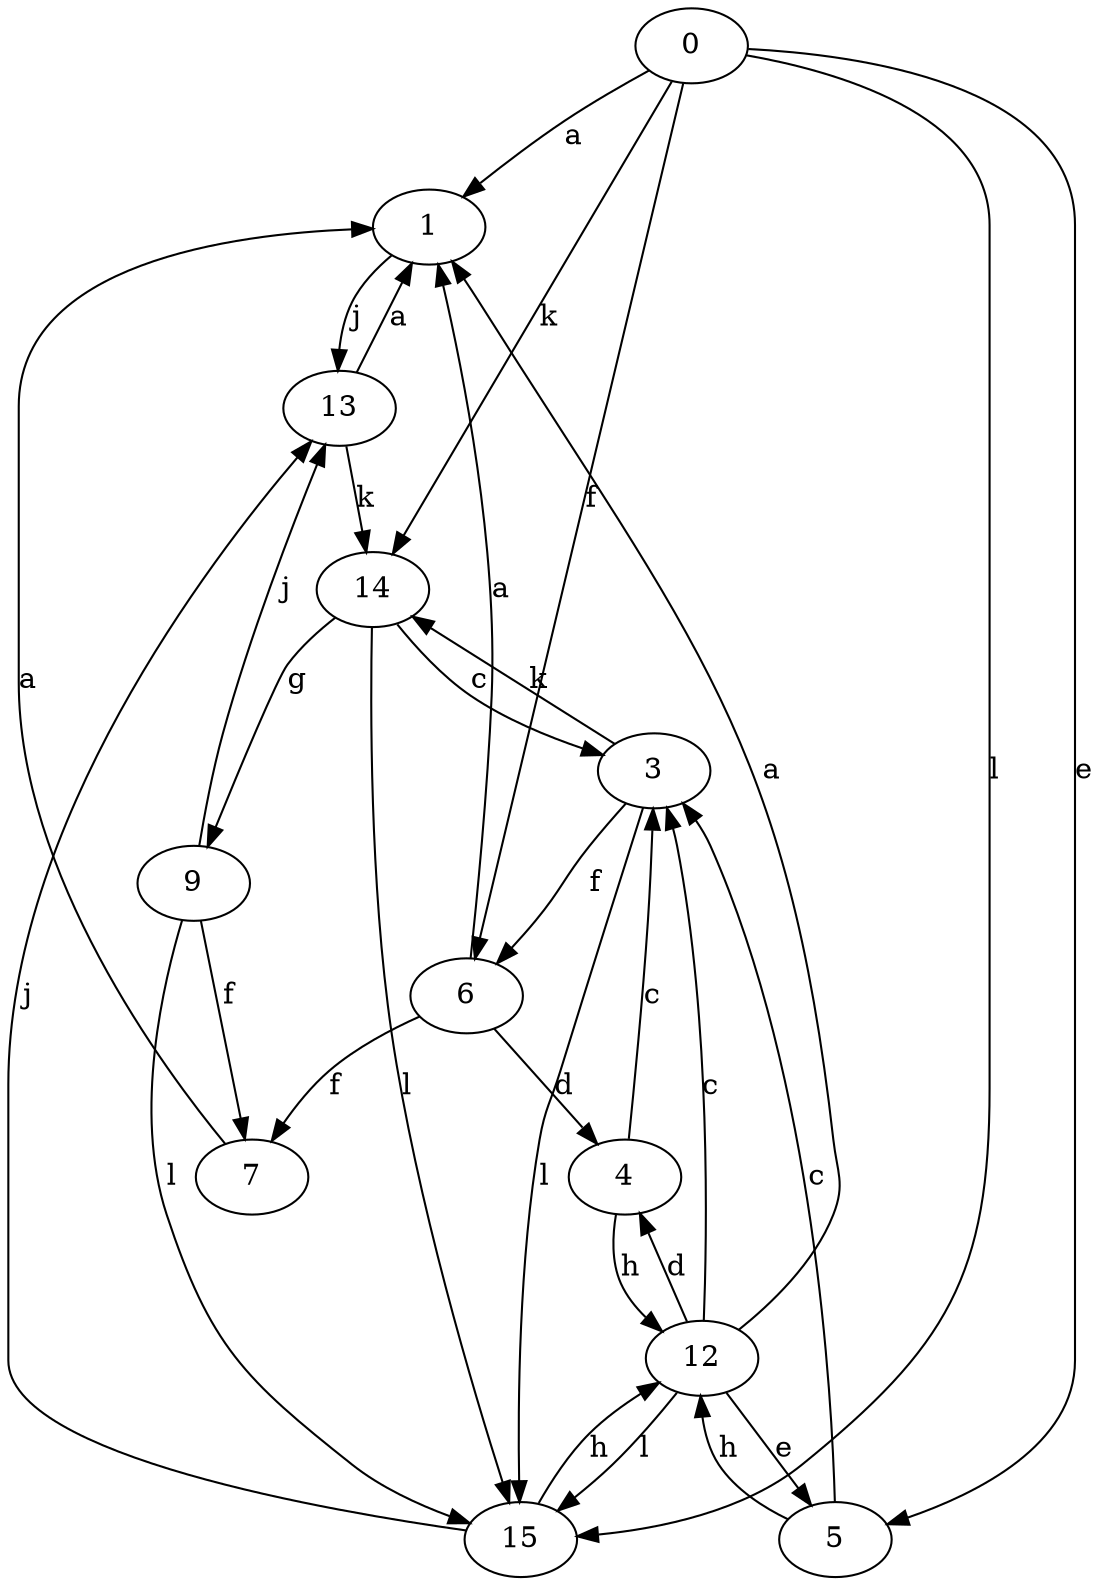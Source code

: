 strict digraph  {
0;
1;
3;
4;
5;
6;
7;
9;
12;
13;
14;
15;
0 -> 1  [label=a];
0 -> 5  [label=e];
0 -> 6  [label=f];
0 -> 14  [label=k];
0 -> 15  [label=l];
1 -> 13  [label=j];
3 -> 6  [label=f];
3 -> 14  [label=k];
3 -> 15  [label=l];
4 -> 3  [label=c];
4 -> 12  [label=h];
5 -> 3  [label=c];
5 -> 12  [label=h];
6 -> 1  [label=a];
6 -> 4  [label=d];
6 -> 7  [label=f];
7 -> 1  [label=a];
9 -> 7  [label=f];
9 -> 13  [label=j];
9 -> 15  [label=l];
12 -> 1  [label=a];
12 -> 3  [label=c];
12 -> 4  [label=d];
12 -> 5  [label=e];
12 -> 15  [label=l];
13 -> 1  [label=a];
13 -> 14  [label=k];
14 -> 3  [label=c];
14 -> 9  [label=g];
14 -> 15  [label=l];
15 -> 12  [label=h];
15 -> 13  [label=j];
}

